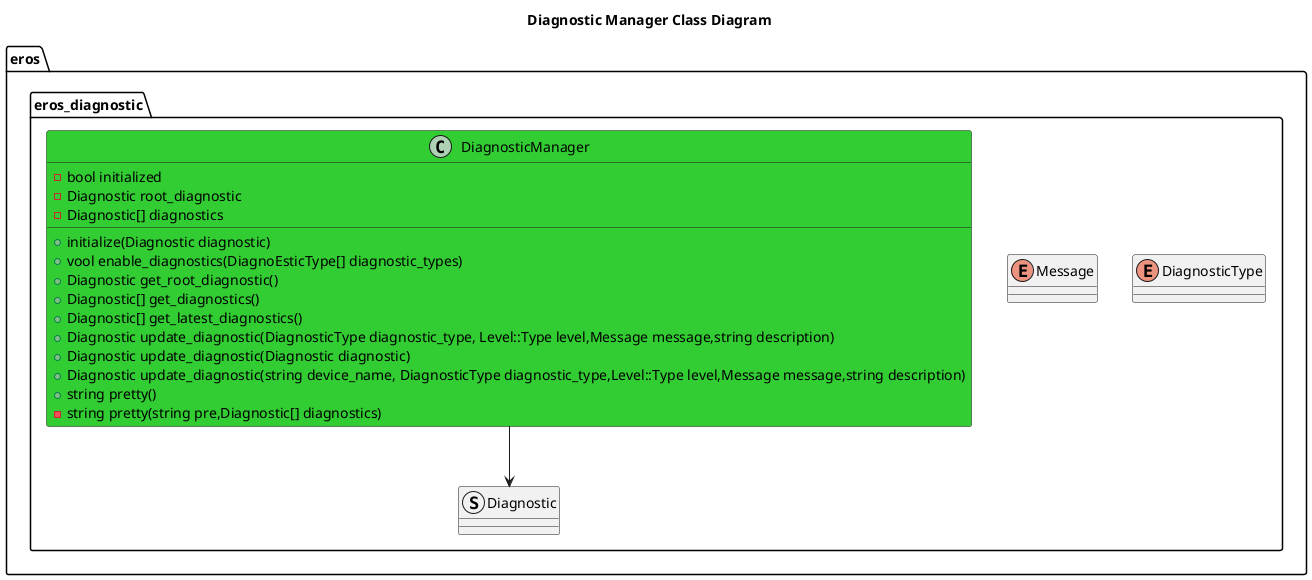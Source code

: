 @startuml
title Diagnostic Manager Class Diagram

package eros {
namespace eros_diagnostic {
    enum DiagnosticType
    enum Message
    struct Diagnostic 
    class DiagnosticManager #LimeGreen {
        +initialize(Diagnostic diagnostic)
        +vool enable_diagnostics(DiagnoEsticType[] diagnostic_types)
        +Diagnostic get_root_diagnostic()
        +Diagnostic[] get_diagnostics()
        +Diagnostic[] get_latest_diagnostics()
        +Diagnostic update_diagnostic(DiagnosticType diagnostic_type, Level::Type level,Message message,string description)
        +Diagnostic update_diagnostic(Diagnostic diagnostic)
        +Diagnostic update_diagnostic(string device_name, DiagnosticType diagnostic_type,Level::Type level,Message message,string description)
        +string pretty()
        -string pretty(string pre,Diagnostic[] diagnostics)
        -bool initialized
        -Diagnostic root_diagnostic
        -Diagnostic[] diagnostics

    }
    DiagnosticManager --> Diagnostic
}
}
@enduml